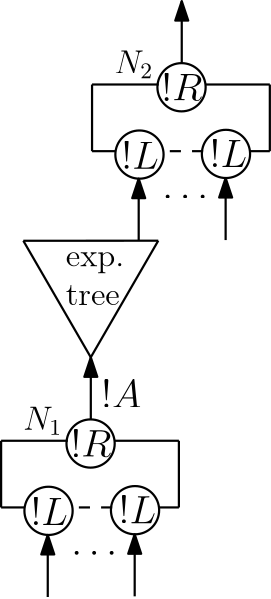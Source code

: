 <?xml version="1.0"?>
<!DOCTYPE ipe SYSTEM "ipe.dtd">
<ipe version="70010" creator="Ipe 7.0.10">
<info created="D:20100930141413" modified="D:20100930221121"/>
<preamble>\usepackage{amssymb}</preamble>
<ipestyle name="basic">
<symbol name="arrow/arc(spx)">
<path stroke="sym-stroke" fill="sym-stroke" pen="sym-pen">
0 0 m
-1 0.333 l
-1 -0.333 l
h
</path>
</symbol>
<symbol name="arrow/farc(spx)">
<path stroke="sym-stroke" fill="white" pen="sym-pen">
0 0 m
-1 0.333 l
-1 -0.333 l
h
</path>
</symbol>
<symbol name="mark/circle(sx)" transformations="translations">
<path fill="sym-stroke">
0.6 0 0 0.6 0 0 e
0.4 0 0 0.4 0 0 e
</path>
</symbol>
<symbol name="mark/disk(sx)" transformations="translations">
<path fill="sym-stroke">
0.6 0 0 0.6 0 0 e
</path>
</symbol>
<symbol name="mark/fdisk(sfx)" transformations="translations">
<group>
<path fill="sym-stroke" fillrule="eofill">
0.6 0 0 0.6 0 0 e
0.4 0 0 0.4 0 0 e
</path>
<path fill="sym-fill">
0.4 0 0 0.4 0 0 e
</path>
</group>
</symbol>
<symbol name="mark/box(sx)" transformations="translations">
<path fill="sym-stroke" fillrule="eofill">
-0.6 -0.6 m
0.6 -0.6 l
0.6 0.6 l
-0.6 0.6 l
h
-0.4 -0.4 m
0.4 -0.4 l
0.4 0.4 l
-0.4 0.4 l
h
</path>
</symbol>
<symbol name="mark/square(sx)" transformations="translations">
<path fill="sym-stroke">
-0.6 -0.6 m
0.6 -0.6 l
0.6 0.6 l
-0.6 0.6 l
h
</path>
</symbol>
<symbol name="mark/fsquare(sfx)" transformations="translations">
<group>
<path fill="sym-stroke" fillrule="eofill">
-0.6 -0.6 m
0.6 -0.6 l
0.6 0.6 l
-0.6 0.6 l
h
-0.4 -0.4 m
0.4 -0.4 l
0.4 0.4 l
-0.4 0.4 l
h
</path>
<path fill="sym-fill">
-0.4 -0.4 m
0.4 -0.4 l
0.4 0.4 l
-0.4 0.4 l
h
</path>
</group>
</symbol>
<symbol name="mark/cross(sx)" transformations="translations">
<group>
<path fill="sym-stroke">
-0.43 -0.57 m
0.57 0.43 l
0.43 0.57 l
-0.57 -0.43 l
h
</path>
<path fill="sym-stroke">
-0.43 0.57 m
0.57 -0.43 l
0.43 -0.57 l
-0.57 0.43 l
h
</path>
</group>
</symbol>
<symbol name="arrow/fnormal(spx)">
<path stroke="sym-stroke" fill="white" pen="sym-pen">
0 0 m
-1 0.333 l
-1 -0.333 l
h
</path>
</symbol>
<symbol name="arrow/pointed(spx)">
<path stroke="sym-stroke" fill="sym-stroke" pen="sym-pen">
0 0 m
-1 0.333 l
-0.8 0 l
-1 -0.333 l
h
</path>
</symbol>
<symbol name="arrow/fpointed(spx)">
<path stroke="sym-stroke" fill="white" pen="sym-pen">
0 0 m
-1 0.333 l
-0.8 0 l
-1 -0.333 l
h
</path>
</symbol>
<symbol name="arrow/linear(spx)">
<path stroke="sym-stroke" pen="sym-pen">
-1 0.333 m
0 0 l
-1 -0.333 l
</path>
</symbol>
<symbol name="arrow/fdouble(spx)">
<path stroke="sym-stroke" fill="white" pen="sym-pen">
0 0 m
-1 0.333 l
-1 -0.333 l
h
-1 0 m
-2 0.333 l
-2 -0.333 l
h
</path>
</symbol>
<symbol name="arrow/double(spx)">
<path stroke="sym-stroke" fill="sym-stroke" pen="sym-pen">
0 0 m
-1 0.333 l
-1 -0.333 l
h
-1 0 m
-2 0.333 l
-2 -0.333 l
h
</path>
</symbol>
<pen name="heavier" value="0.8"/>
<pen name="fat" value="1.2"/>
<pen name="ultrafat" value="2"/>
<symbolsize name="large" value="5"/>
<symbolsize name="small" value="2"/>
<symbolsize name="tiny" value="1.1"/>
<arrowsize name="large" value="10"/>
<arrowsize name="small" value="5"/>
<arrowsize name="tiny" value="3"/>
<color name="red" value="1 0 0"/>
<color name="green" value="0 1 0"/>
<color name="blue" value="0 0 1"/>
<color name="yellow" value="1 1 0"/>
<color name="orange" value="1 0.647 0"/>
<color name="gold" value="1 0.843 0"/>
<color name="purple" value="0.627 0.125 0.941"/>
<color name="gray" value="0.745"/>
<color name="brown" value="0.647 0.165 0.165"/>
<color name="navy" value="0 0 0.502"/>
<color name="pink" value="1 0.753 0.796"/>
<color name="seagreen" value="0.18 0.545 0.341"/>
<color name="turquoise" value="0.251 0.878 0.816"/>
<color name="violet" value="0.933 0.51 0.933"/>
<color name="darkblue" value="0 0 0.545"/>
<color name="darkcyan" value="0 0.545 0.545"/>
<color name="darkgray" value="0.663"/>
<color name="darkgreen" value="0 0.392 0"/>
<color name="darkmagenta" value="0.545 0 0.545"/>
<color name="darkorange" value="1 0.549 0"/>
<color name="darkred" value="0.545 0 0"/>
<color name="lightblue" value="0.678 0.847 0.902"/>
<color name="lightcyan" value="0.878 1 1"/>
<color name="lightgray" value="0.827"/>
<color name="lightgreen" value="0.565 0.933 0.565"/>
<color name="lightyellow" value="1 1 0.878"/>
<dashstyle name="dashed" value="[4] 0"/>
<dashstyle name="dotted" value="[1 3] 0"/>
<dashstyle name="dash dotted" value="[4 2 1 2] 0"/>
<dashstyle name="dash dot dotted" value="[4 2 1 2 1 2] 0"/>
<textsize name="large" value="\large"/>
<textsize name="small" value="\small"/>
<textsize name="tiny" value="\tiny"/>
<textsize name="Large" value="\Large"/>
<textsize name="LARGE" value="\LARGE"/>
<textsize name="huge" value="\huge"/>
<textsize name="Huge" value="\Huge"/>
<textsize name="footnote" value="\footnotesize"/>
<textstyle name="center" begin="\begin{center}" end="\end{center}"/>
<textstyle name="itemize" begin="\begin{itemize}" end="\end{itemize}"/>
<textstyle name="item" begin="\begin{itemize}\item{}" end="\end{itemize}"/>
<gridsize name="4 pts" value="4"/>
<gridsize name="8 pts (~3 mm)" value="8"/>
<gridsize name="16 pts (~6 mm)" value="16"/>
<gridsize name="32 pts (~12 mm)" value="32"/>
<gridsize name="10 pts (~3.5 mm)" value="10"/>
<gridsize name="20 pts (~7 mm)" value="20"/>
<gridsize name="14 pts (~5 mm)" value="14"/>
<gridsize name="28 pts (~10 mm)" value="28"/>
<gridsize name="56 pts (~20 mm)" value="56"/>
<anglesize name="90 deg" value="90"/>
<anglesize name="60 deg" value="60"/>
<anglesize name="45 deg" value="45"/>
<anglesize name="30 deg" value="30"/>
<anglesize name="22.5 deg" value="22.5"/>
<tiling name="falling" angle="-60" step="4" width="1"/>
<tiling name="rising" angle="30" step="4" width="1"/>
</ipestyle>
<page>
<layer name="alpha"/>
<view layers="alpha" active="alpha"/>
<path layer="alpha" matrix="1 0 0 1 -211.788 303.01" stroke="black" pen="heavier">
8.67956 0 0 8.67956 332 360 e
</path>
<text matrix="1 0 0 1 -219.055 298.066" transformations="translations" pos="332 360" stroke="black" type="label" width="14.712" height="9.963" depth="0" valign="baseline" size="Large">$!R$</text>
<path matrix="1 0 0 1 -226.929 278.772" stroke="black" pen="heavier">
8.67956 0 0 8.67956 332 360 e
</path>
<text matrix="1 0 0 1 -233.451 273.668" transformations="translations" pos="332 360" stroke="black" type="label" width="13.459" height="9.963" depth="0" valign="baseline" size="Large">$!L$</text>
<path matrix="1 0 0 1 -195.788 279.01" stroke="black" pen="heavier">
8.67956 0 0 8.67956 332 360 e
</path>
<text matrix="1 0 0 1 -201.697 274.274" transformations="translations" pos="332 360" stroke="black" type="label" width="13.459" height="9.963" depth="0" valign="baseline" size="Large">$!L$</text>
<path matrix="1 0 0 0.375 -184 466" stroke="black" pen="heavier">
336 464 m
336 528 l
336 528 l
336 528 l
</path>
<path matrix="1 0 0 0.375 -152 466" stroke="black" pen="heavier">
240 528 m
240 464 l
</path>
<path matrix="0.6 0 0 1 -56 136" stroke="black" pen="heavier">
240 528 m
280 528 l
</path>
<path matrix="0.580276 0 0 -39.3073 -42.973 21418.25" stroke="black" pen="heavier">
296 528 m
336 528 l
</path>
<path matrix="0.357096 0 0 1 32.016 176" stroke="black" pen="heavier">
336 464 m
316 464 l
</path>
<path matrix="0.596911 0 0 1 -51.083 176" stroke="black" dash="dashed" pen="heavier">
300 464 m
276 464 l
</path>
<path matrix="0.424328 0 0 1.16667 -13.839 98.667" stroke="black" pen="heavier">
260 464 m
240 464 l
</path>
<path matrix="1 0 0 1 -163.206 363.764" stroke="black" pen="heavier" arrow="normal/normal">
268 244 m
268 266.333 l
</path>
<path matrix="1 0 0 1 -131.911 363.998" stroke="black" pen="heavier" arrow="normal/normal">
268 244 m
268 266.333 l
</path>
<text matrix="1 0 0 1 -174.738 167.001" transformations="translations" pos="288 456" stroke="black" type="label" width="16.488" height="1.395" depth="0" valign="baseline" size="Large">$\dots$</text>
<path matrix="1 0 0 1 -147.708 427.689" stroke="black" pen="heavier" arrow="normal/normal">
268 244 m
268 266.333 l
</path>
<text matrix="1 0 0 1 -172 132" transformations="translations" pos="296 544" stroke="black" type="label" width="14.432" height="9.963" depth="0" valign="baseline" size="Large">$!A$</text>
<path matrix="1 0 0 1 -179.05 431.266" stroke="black" pen="heavier">
8.67956 0 0 8.67956 332 360 e
</path>
<text matrix="1 0 0 1 -186.317 426.322" transformations="translations" pos="332 360" stroke="black" type="label" width="14.712" height="9.963" depth="0" valign="baseline" size="Large">$!R$</text>
<path matrix="1 0 0 1 -194.191 407.028" stroke="black" pen="heavier">
8.67956 0 0 8.67956 332 360 e
</path>
<text matrix="1 0 0 1 -200.713 401.924" transformations="translations" pos="332 360" stroke="black" type="label" width="13.459" height="9.963" depth="0" valign="baseline" size="Large">$!L$</text>
<path matrix="1 0 0 1 -163.05 407.266" stroke="black" pen="heavier">
8.67956 0 0 8.67956 332 360 e
</path>
<text matrix="1 0 0 1 -168.959 402.53" transformations="translations" pos="332 360" stroke="black" type="label" width="13.459" height="9.963" depth="0" valign="baseline" size="Large">$!L$</text>
<path matrix="1 0 0 0.375 -151.262 594.256" stroke="black" pen="heavier">
336 464 m
336 528 l
336 528 l
336 528 l
</path>
<path matrix="1 0 0 0.375 -119.262 594.256" stroke="black" pen="heavier">
240 528 m
240 464 l
</path>
<path matrix="0.6 0 0 1 -23.2619 264.256" stroke="black" pen="heavier">
240 528 m
280 528 l
</path>
<path matrix="0.580276 0 0 -39.3073 -10.2349 21546.51" stroke="black" pen="heavier">
296 528 m
336 528 l
</path>
<path matrix="0.357096 0 0 1 64.7541 304.256" stroke="black" pen="heavier">
336 464 m
316 464 l
</path>
<path matrix="0.596911 0 0 1 -18.3449 304.256" stroke="black" dash="dashed" pen="heavier">
300 464 m
276 464 l
</path>
<path matrix="0.424328 0 0 1.16667 18.8991 226.923" stroke="black" pen="heavier">
260 464 m
240 464 l
</path>
<path matrix="1 0 0 1 -130.468 492.02" stroke="black" pen="heavier" arrow="normal/normal">
268 244 m
268 266.333 l
</path>
<path matrix="1 0 0 1 -99.1729 492.254" stroke="black" pen="heavier" arrow="normal/normal">
268 244 m
268 266.333 l
</path>
<text matrix="1 0 0 1 -142 295.257" transformations="translations" pos="288 456" stroke="black" type="label" width="16.488" height="1.395" depth="0" valign="baseline" size="Large">$\dots$</text>
<path matrix="1 0 0 1 -114.97 555.945" stroke="black" pen="heavier" arrow="normal/normal">
268 244 m
268 266.333 l
</path>
<text matrix="1 0 0 1 0 -4" transformations="translations" pos="96 672" stroke="black" type="label" width="14.106" height="8.173" depth="1.79" valign="baseline" size="large">$N_1$</text>
<text matrix="1 0 0 1 -15.2619 28.2559" transformations="translations" pos="144 768" stroke="black" type="label" width="14.106" height="8.173" depth="1.79" valign="baseline" size="large">$N_2$</text>
<path stroke="black" pen="heavier">
120.292 694.022 m
96 736 l
96 736 l
</path>
<path matrix="-1 0 0 1 240.571 0.0232613" stroke="black" pen="heavier">
120.292 694.022 m
96 736 l
96 736 l
</path>
<path stroke="black" pen="heavier">
96 736 m
144.571 736.023 l
</path>
<text matrix="1 0 0 1 -3.9 -4.01336" transformations="translations" pos="115.147 736.009" stroke="black" type="minipage" width="21.0031" height="12.035" depth="7.06" valign="top" size="large">exp.
tree</text>
</page>
</ipe>
